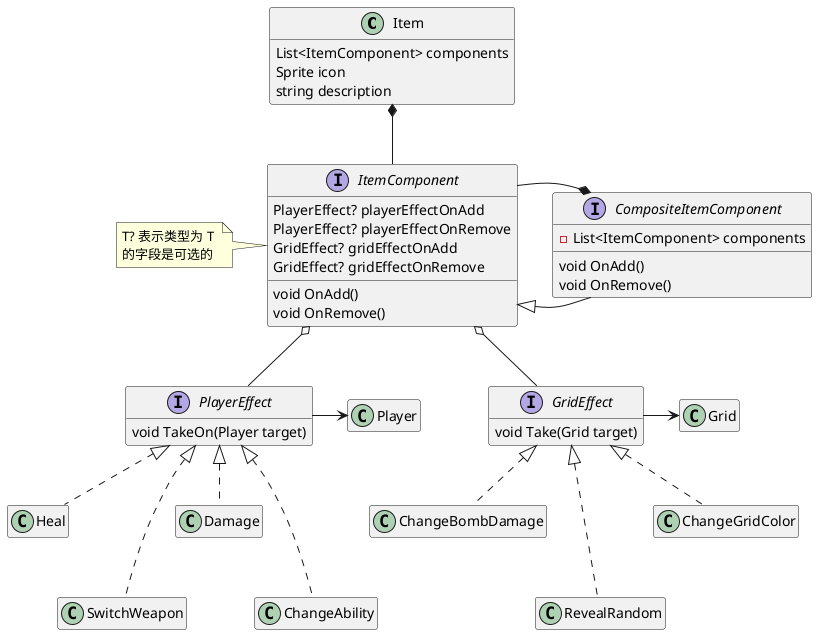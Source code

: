 @startuml
'https://plantuml.com/class-diagram

hide empty members

class Item
{
    List<ItemComponent> components
    Sprite icon
    string description
}
Item *-- ItemComponent

interface ItemComponent
{
    PlayerEffect? playerEffectOnAdd
    PlayerEffect? playerEffectOnRemove
    GridEffect? gridEffectOnAdd
    GridEffect? gridEffectOnRemove
    void OnAdd()
    void OnRemove()
}

note left of ItemComponent : T? 表示类型为 T \n的字段是可选的

interface CompositeItemComponent implements ItemComponent
{
    -List<ItemComponent> components
    void OnAdd()
    void OnRemove()
}
CompositeItemComponent *- ItemComponent

'Inventory o- Item
'
'class Inventory
'{
'    List<Item> items
'}

interface PlayerEffect
{
    void TakeOn(Player target)
}
ItemComponent o-- PlayerEffect

class Player
PlayerEffect -> Player

class Heal 
class SwitchWeapon
class Damage
class ChangeAbility
PlayerEffect <|.. Heal
PlayerEffect <|.. Damage
PlayerEffect <|... SwitchWeapon
PlayerEffect <|... ChangeAbility

interface GridEffect
{
    void Take(Grid target)
}
ItemComponent o-- GridEffect
class Grid
GridEffect -> Grid

class ChangeBombDamage
class RevealRandom
class ChangeGridColor
GridEffect <|.. ChangeBombDamage
GridEffect <|... RevealRandom
GridEffect <|.. ChangeGridColor



@enduml